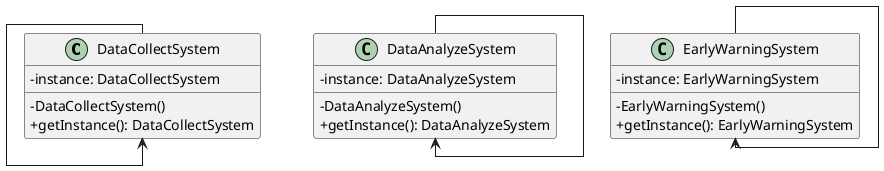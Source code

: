 @startuml
'https://plantuml.com/class-diagram

skinparam classAttributeIconSize 0
skinparam linetype ortho

Class DataCollectSystem{
- instance: DataCollectSystem
- DataCollectSystem()
+ getInstance(): DataCollectSystem
}

DataCollectSystem --> DataCollectSystem

Class DataAnalyzeSystem{
- instance: DataAnalyzeSystem
- DataAnalyzeSystem()
+ getInstance(): DataAnalyzeSystem
}

DataAnalyzeSystem --> DataAnalyzeSystem

Class EarlyWarningSystem{
- instance: EarlyWarningSystem
- EarlyWarningSystem()
+ getInstance(): EarlyWarningSystem
}

EarlyWarningSystem --> EarlyWarningSystem

@enduml